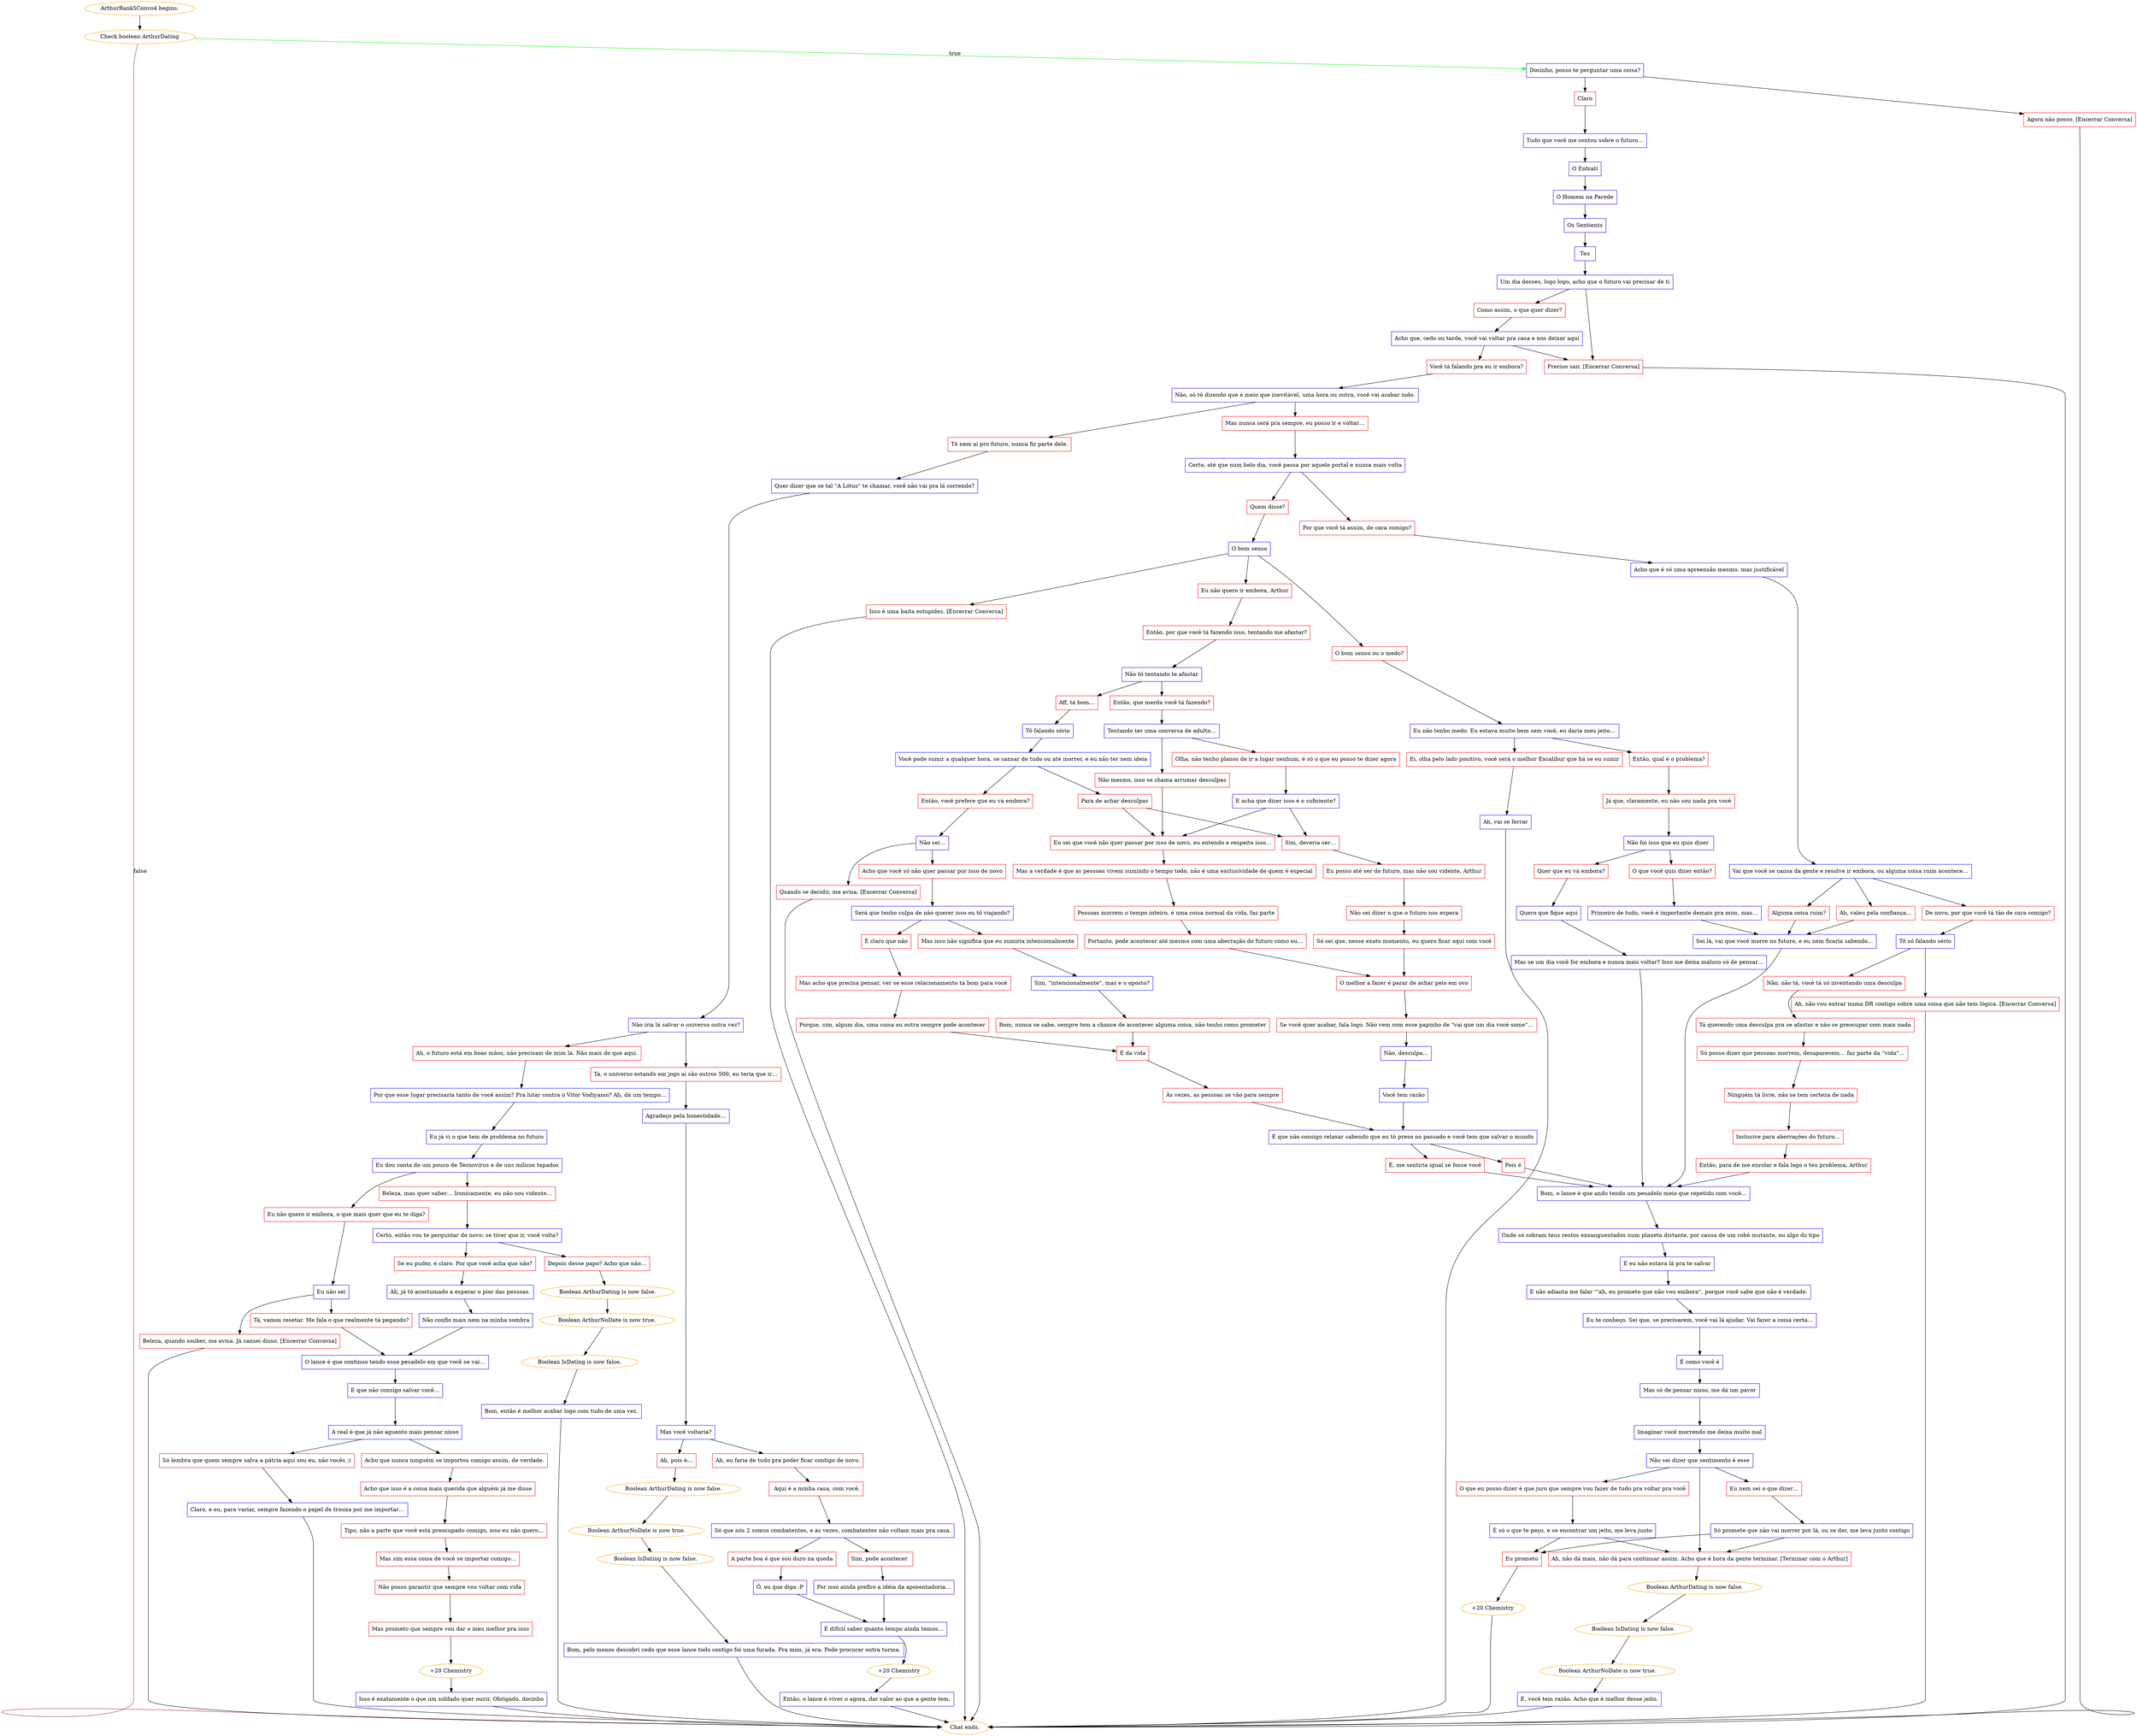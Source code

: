 digraph {
	"ArthurRank5Convo4 begins." [color=orange];
		"ArthurRank5Convo4 begins." -> j2920893703;
	j2920893703 [label="Check boolean ArthurDating",color=orange];
		j2920893703 -> j1880267445 [label=true,color=green];
		j2920893703 -> "Chat ends." [label=false,color=brown];
	j1880267445 [label="Docinho, posso te perguntar uma coisa?",shape=box,color=blue];
		j1880267445 -> j501623994;
		j1880267445 -> j2628060739;
	"Chat ends." [color=orange];
	j501623994 [label="Claro",shape=box,color=red];
		j501623994 -> j2785903397;
	j2628060739 [label="Agora não posso. [Encerrar Conversa]",shape=box,color=red];
		j2628060739 -> "Chat ends.";
	j2785903397 [label="Tudo que você me contou sobre o futuro…",shape=box,color=blue];
		j2785903397 -> j2807932696;
	j2807932696 [label="O Entrati",shape=box,color=blue];
		j2807932696 -> j2896849731;
	j2896849731 [label="O Homem na Parede",shape=box,color=blue];
		j2896849731 -> j2682384349;
	j2682384349 [label="Os Sentients",shape=box,color=blue];
		j2682384349 -> j1474496585;
	j1474496585 [label="Tau",shape=box,color=blue];
		j1474496585 -> j643744961;
	j643744961 [label="Um dia desses, logo logo, acho que o futuro vai precisar de ti",shape=box,color=blue];
		j643744961 -> j2528310188;
		j643744961 -> j1968722899;
	j2528310188 [label="Como assim, o que quer dizer?",shape=box,color=red];
		j2528310188 -> j3949096945;
	j1968722899 [label="Preciso sair. [Encerrar Conversa]",shape=box,color=red];
		j1968722899 -> "Chat ends.";
	j3949096945 [label="Acho que, cedo ou tarde, você vai voltar pra casa e nos deixar aqui",shape=box,color=blue];
		j3949096945 -> j2153422327;
		j3949096945 -> j1968722899;
	j2153422327 [label="Você tá falando pra eu ir embora?",shape=box,color=red];
		j2153422327 -> j3174338749;
	j3174338749 [label="Não, só tô dizendo que é meio que inevitável, uma hora ou outra, você vai acabar indo.",shape=box,color=blue];
		j3174338749 -> j954597141;
		j3174338749 -> j2166626590;
	j954597141 [label="Mas nunca será pra sempre, eu posso ir e voltar…",shape=box,color=red];
		j954597141 -> j1557131416;
	j2166626590 [label="Tô nem aí pro futuro, nunca fiz parte dele.",shape=box,color=red];
		j2166626590 -> j1887478878;
	j1557131416 [label="Certo, até que num belo dia, você passa por aquele portal e nunca mais volta",shape=box,color=blue];
		j1557131416 -> j737078553;
		j1557131416 -> j2616841634;
	j1887478878 [label="Quer dizer que se tal \"A Lótus\" te chamar, você não vai pra lá correndo?",shape=box,color=blue];
		j1887478878 -> j2078550694;
	j737078553 [label="Por que você tá assim, de cara comigo?",shape=box,color=red];
		j737078553 -> j762984119;
	j2616841634 [label="Quem disse?",shape=box,color=red];
		j2616841634 -> j1544050727;
	j2078550694 [label="Não iria lá salvar o universo outra vez?",shape=box,color=blue];
		j2078550694 -> j355970033;
		j2078550694 -> j1151225998;
	j762984119 [label="Acho que é só uma apreensão mesmo, mas justificável",shape=box,color=blue];
		j762984119 -> j2975011600;
	j1544050727 [label="O bom senso",shape=box,color=blue];
		j1544050727 -> j2122173690;
		j1544050727 -> j4018335988;
		j1544050727 -> j2697608572;
	j355970033 [label="Ah, o futuro está em boas mãos, não precisam de mim lá. Não mais do que aqui.",shape=box,color=red];
		j355970033 -> j3684088078;
	j1151225998 [label="Tá, o universo estando em jogo aí são outros 500, eu teria que ir…",shape=box,color=red];
		j1151225998 -> j3127786384;
	j2975011600 [label="Vai que você se cansa da gente e resolve ir embora, ou alguma coisa ruim acontece…",shape=box,color=blue];
		j2975011600 -> j1810820269;
		j2975011600 -> j3632504328;
		j2975011600 -> j3580609920;
	j2122173690 [label="O bom senso ou o medo?",shape=box,color=red];
		j2122173690 -> j670054554;
	j4018335988 [label="Isso é uma baita estupidez. [Encerrar Conversa]",shape=box,color=red];
		j4018335988 -> "Chat ends.";
	j2697608572 [label="Eu não quero ir embora, Arthur",shape=box,color=red];
		j2697608572 -> j4012530388;
	j3684088078 [label="Por que esse lugar precisaria tanto de você assim? Pra lutar contra o Vitor Vodiyanoi? Ah, dá um tempo…",shape=box,color=blue];
		j3684088078 -> j1292005712;
	j3127786384 [label="Agradeço pela honestidade…",shape=box,color=blue];
		j3127786384 -> j1073855340;
	j1810820269 [label="Alguma coisa ruim?",shape=box,color=red];
		j1810820269 -> j529849079;
	j3632504328 [label="Ah, valeu pela confiança…",shape=box,color=red];
		j3632504328 -> j529849079;
	j3580609920 [label="De novo, por que você tá tão de cara comigo?",shape=box,color=red];
		j3580609920 -> j1924843293;
	j670054554 [label="Eu não tenho medo. Eu estava muito bem sem você, eu daria meu jeito…",shape=box,color=blue];
		j670054554 -> j3753547786;
		j670054554 -> j2980707748;
	j4012530388 [label="Então, por que você tá fazendo isso, tentando me afastar?",shape=box,color=red];
		j4012530388 -> j3183140506;
	j1292005712 [label="Eu já vi o que tem de problema no futuro",shape=box,color=blue];
		j1292005712 -> j1724320667;
	j1073855340 [label="Mas você voltaria?",shape=box,color=blue];
		j1073855340 -> j1441725062;
		j1073855340 -> j1607715979;
	j529849079 [label="Sei lá, vai que você morre no futuro, e eu nem ficaria sabendo…",shape=box,color=blue];
		j529849079 -> j2417085795;
	j1924843293 [label="Tô só falando sério",shape=box,color=blue];
		j1924843293 -> j3703073116;
		j1924843293 -> j949242917;
	j3753547786 [label="Então, qual é o problema?",shape=box,color=red];
		j3753547786 -> j3844132703;
	j2980707748 [label="Ei, olha pelo lado positivo, você será o melhor Excalibur que há se eu sumir",shape=box,color=red];
		j2980707748 -> j1074774420;
	j3183140506 [label="Não tô tentando te afastar",shape=box,color=blue];
		j3183140506 -> j1444027552;
		j3183140506 -> j1004962089;
	j1724320667 [label="Eu dou conta de um pouco de Tecnovírus e de uns milicos tapados",shape=box,color=blue];
		j1724320667 -> j1052995967;
		j1724320667 -> j3525996827;
	j1441725062 [label="Ah, eu faria de tudo pra poder ficar contigo de novo.",shape=box,color=red];
		j1441725062 -> j2559851707;
	j1607715979 [label="Ah, pois é…",shape=box,color=red];
		j1607715979 -> j803436332;
	j2417085795 [label="Bom, o lance é que ando tendo um pesadelo meio que repetido com você…",shape=box,color=blue];
		j2417085795 -> j1416384522;
	j3703073116 [label="Não, não tá, você tá só inventando uma desculpa",shape=box,color=red];
		j3703073116 -> j1252766369;
	j949242917 [label="Ah, não vou entrar numa DR contigo sobre uma coisa que não tem lógica. [Encerrar Conversa]",shape=box,color=red];
		j949242917 -> "Chat ends.";
	j3844132703 [label="Já que, claramente, eu não sou nada pra você",shape=box,color=red];
		j3844132703 -> j1954377470;
	j1074774420 [label="Ah, vai se ferrar",shape=box,color=blue];
		j1074774420 -> "Chat ends.";
	j1444027552 [label="Aff, tá bom…",shape=box,color=red];
		j1444027552 -> j1153265505;
	j1004962089 [label="Então, que merda você tá fazendo?",shape=box,color=red];
		j1004962089 -> j1689349432;
	j1052995967 [label="Beleza, mas quer saber… Ironicamente, eu não sou vidente…",shape=box,color=red];
		j1052995967 -> j211399137;
	j3525996827 [label="Eu não quero ir embora, o que mais quer que eu te diga?",shape=box,color=red];
		j3525996827 -> j1369776854;
	j2559851707 [label=" Aqui é a minha casa, com você.",shape=box,color=red];
		j2559851707 -> j569168163;
	j803436332 [label="Boolean ArthurDating is now false.",color=orange];
		j803436332 -> j3709708566;
	j1416384522 [label="Onde só sobram teus restos ensanguentados num planeta distante, por causa de um robô mutante, ou algo do tipo",shape=box,color=blue];
		j1416384522 -> j323103946;
	j1252766369 [label="Tá querendo uma desculpa pra se afastar e não se preocupar com mais nada",shape=box,color=red];
		j1252766369 -> j1367843703;
	j1954377470 [label="Não foi isso que eu quis dizer ",shape=box,color=blue];
		j1954377470 -> j72326124;
		j1954377470 -> j2705521648;
	j1153265505 [label="Tô falando sério",shape=box,color=blue];
		j1153265505 -> j1918511397;
	j1689349432 [label="Tentando ter uma conversa de adulto…",shape=box,color=blue];
		j1689349432 -> j285779675;
		j1689349432 -> j4165584246;
	j211399137 [label="Certo, então vou te perguntar de novo: se tiver que ir, você volta?",shape=box,color=blue];
		j211399137 -> j3682973940;
		j211399137 -> j2483567815;
	j1369776854 [label="Eu não sei",shape=box,color=blue];
		j1369776854 -> j3187902794;
		j1369776854 -> j713376580;
	j569168163 [label="Só que nós 2 somos combatentes, e às vezes, combatentes não voltam mais pra casa.",shape=box,color=blue];
		j569168163 -> j3344394628;
		j569168163 -> j3203472696;
	j3709708566 [label="Boolean ArthurNoDate is now true.",color=orange];
		j3709708566 -> j498083443;
	j323103946 [label="E eu não estava lá pra te salvar",shape=box,color=blue];
		j323103946 -> j2928570699;
	j1367843703 [label="Só posso dizer que pessoas morrem, desaparecem… faz parte da ''vida\"…",shape=box,color=red];
		j1367843703 -> j3619250440;
	j72326124 [label="Quer que eu vá embora?",shape=box,color=red];
		j72326124 -> j2589413194;
	j2705521648 [label="O que você quis dizer então?",shape=box,color=red];
		j2705521648 -> j3372826985;
	j1918511397 [label="Você pode sumir a qualquer hora, se cansar de tudo ou até morrer, e eu não ter nem ideia",shape=box,color=blue];
		j1918511397 -> j912794048;
		j1918511397 -> j190262193;
	j285779675 [label="Não mesmo, isso se chama arrumar desculpas",shape=box,color=red];
		j285779675 -> j2785535519;
	j4165584246 [label="Olha, não tenho planos de ir a lugar nenhum, é só o que eu posso te dizer agora",shape=box,color=red];
		j4165584246 -> j1851004483;
	j3682973940 [label="Depois desse papo? Acho que não…",shape=box,color=red];
		j3682973940 -> j2788621714;
	j2483567815 [label="Se eu puder, é claro. Por que você acha que não?",shape=box,color=red];
		j2483567815 -> j1797670631;
	j3187902794 [label="Tá, vamos resetar. Me fala o que realmente tá pegando?",shape=box,color=red];
		j3187902794 -> j33120094;
	j713376580 [label="Beleza, quando souber, me avisa. Já cansei disso. [Encerrar Conversa]",shape=box,color=red];
		j713376580 -> "Chat ends.";
	j3344394628 [label="Sim, pode acontecer ",shape=box,color=red];
		j3344394628 -> j2255075028;
	j3203472696 [label="A parte boa é que sou duro na queda",shape=box,color=red];
		j3203472696 -> j2736037536;
	j498083443 [label="Boolean IsDating is now false.",color=orange];
		j498083443 -> j1227220548;
	j2928570699 [label="E não adianta me falar '''ah, eu prometo que não vou embora'', porque você sabe que não é verdade.",shape=box,color=blue];
		j2928570699 -> j2549980511;
	j3619250440 [label="Ninguém tá livre, não se tem certeza de nada",shape=box,color=red];
		j3619250440 -> j1159237513;
	j2589413194 [label="Quero que fique aqui",shape=box,color=blue];
		j2589413194 -> j1820659557;
	j3372826985 [label="Primeiro de tudo, você é importante demais pra mim, mas…",shape=box,color=blue];
		j3372826985 -> j529849079;
	j912794048 [label="Para de achar desculpas",shape=box,color=red];
		j912794048 -> j3667261235;
		j912794048 -> j2785535519;
	j190262193 [label="Então, você prefere que eu vá embora?",shape=box,color=red];
		j190262193 -> j1261589826;
	j2785535519 [label="Eu sei que você não quer passar por isso de novo, eu entendo e respeito isso…",shape=box,color=red];
		j2785535519 -> j1727244687;
	j1851004483 [label="E acha que dizer isso é o suficiente?",shape=box,color=blue];
		j1851004483 -> j3667261235;
		j1851004483 -> j2785535519;
	j2788621714 [label="Boolean ArthurDating is now false.",color=orange];
		j2788621714 -> j696604476;
	j1797670631 [label="Ah, já tô acostumado a esperar o pior das pessoas.",shape=box,color=blue];
		j1797670631 -> j4169087328;
	j33120094 [label="O lance é que continuo tendo esse pesadelo em que você se vai…",shape=box,color=blue];
		j33120094 -> j2998559552;
	j2255075028 [label="Por isso ainda prefiro a idéia da aposentadoria…",shape=box,color=blue];
		j2255075028 -> j1838369443;
	j2736037536 [label="Ô, eu que diga :P",shape=box,color=blue];
		j2736037536 -> j1838369443;
	j1227220548 [label="Bom, pelo menos descobri cedo que esse lance todo contigo foi uma furada. Pra mim, já era. Pode procurar outra turma.",shape=box,color=blue];
		j1227220548 -> "Chat ends.";
	j2549980511 [label="Eu te conheço. Sei que, se precisarem, você vai lá ajudar. Vai fazer a coisa certa…",shape=box,color=blue];
		j2549980511 -> j2637024802;
	j1159237513 [label="Inclusive para aberrações do futuro…",shape=box,color=red];
		j1159237513 -> j1020422234;
	j1820659557 [label="Mas se um dia você for embora e nunca mais voltar? Isso me deixa maluco só de pensar…",shape=box,color=blue];
		j1820659557 -> j2417085795;
	j3667261235 [label="Sim, deveria ser…",shape=box,color=red];
		j3667261235 -> j1181839777;
	j1261589826 [label="Não sei…",shape=box,color=blue];
		j1261589826 -> j2021769519;
		j1261589826 -> j1806465874;
	j1727244687 [label="Mas a verdade é que as pessoas vivem sumindo o tempo todo, não é uma exclusividade de quem é especial",shape=box,color=red];
		j1727244687 -> j4194255051;
	j696604476 [label="Boolean ArthurNoDate is now true.",color=orange];
		j696604476 -> j2324825022;
	j4169087328 [label="Não confio mais nem na minha sombra",shape=box,color=blue];
		j4169087328 -> j33120094;
	j2998559552 [label="E que não consigo salvar você…",shape=box,color=blue];
		j2998559552 -> j2035684383;
	j1838369443 [label="É difícil saber quanto tempo ainda temos…",shape=box,color=blue];
		j1838369443 -> j1693302026;
	j2637024802 [label="É como você é",shape=box,color=blue];
		j2637024802 -> j200322783;
	j1020422234 [label="Então, para de me enrolar e fala logo o teu problema, Arthur",shape=box,color=red];
		j1020422234 -> j2417085795;
	j1181839777 [label="Eu posso até ser do futuro, mas não sou vidente, Arthur",shape=box,color=red];
		j1181839777 -> j2135815559;
	j2021769519 [label="Acho que você só não quer passar por isso de novo",shape=box,color=red];
		j2021769519 -> j870682710;
	j1806465874 [label="Quando se decidir, me avisa. [Encerrar Conversa]",shape=box,color=red];
		j1806465874 -> "Chat ends.";
	j4194255051 [label="Pessoas morrem o tempo inteiro, é uma coisa normal da vida, faz parte",shape=box,color=red];
		j4194255051 -> j76003052;
	j2324825022 [label="Boolean IsDating is now false.",color=orange];
		j2324825022 -> j312628575;
	j2035684383 [label="A real é que já não aguento mais pensar nisso",shape=box,color=blue];
		j2035684383 -> j2072426993;
		j2035684383 -> j4030178206;
	j1693302026 [label="+20 Chemistry",color=orange];
		j1693302026 -> j2099782695;
	j200322783 [label="Mas só de pensar nisso, me dá um pavor",shape=box,color=blue];
		j200322783 -> j1817606011;
	j2135815559 [label="Não sei dizer o que o futuro nos espera",shape=box,color=red];
		j2135815559 -> j1780885024;
	j870682710 [label="Será que tenho culpa de não querer isso ou tô viajando?",shape=box,color=blue];
		j870682710 -> j3953389196;
		j870682710 -> j3786121971;
	j76003052 [label="Portanto, pode acontecer até mesmo com uma aberração do futuro como eu…",shape=box,color=red];
		j76003052 -> j3544003598;
	j312628575 [label="Bom, então é melhor acabar logo com tudo de uma vez.",shape=box,color=blue];
		j312628575 -> "Chat ends.";
	j2072426993 [label="Acho que nunca ninguém se importou comigo assim, de verdade.",shape=box,color=red];
		j2072426993 -> j2029785195;
	j4030178206 [label="Só lembra que quem sempre salva a pátria aqui sou eu, não vocês ;)",shape=box,color=red];
		j4030178206 -> j3208580222;
	j2099782695 [label="Então, o lance é viver o agora, dar valor ao que a gente tem.",shape=box,color=blue];
		j2099782695 -> "Chat ends.";
	j1817606011 [label="Imaginar você morrendo me deixa muito mal",shape=box,color=blue];
		j1817606011 -> j3152974234;
	j1780885024 [label="Só sei que, nesse exato momento, eu quero ficar aqui com você",shape=box,color=red];
		j1780885024 -> j3544003598;
	j3953389196 [label="É claro que não",shape=box,color=red];
		j3953389196 -> j262655296;
	j3786121971 [label="Mas isso não significa que eu sumiria intencionalmente",shape=box,color=red];
		j3786121971 -> j3432060028;
	j3544003598 [label="O melhor a fazer é parar de achar pelo em ovo",shape=box,color=red];
		j3544003598 -> j1610405378;
	j2029785195 [label="Acho que isso é a coisa mais querida que alguém já me disse",shape=box,color=red];
		j2029785195 -> j1302892826;
	j3208580222 [label="Claro, e eu, para variar, sempre fazendo o papel de trouxa por me importar…",shape=box,color=blue];
		j3208580222 -> "Chat ends.";
	j3152974234 [label="Não sei dizer que sentimento é esse",shape=box,color=blue];
		j3152974234 -> j2791507673;
		j3152974234 -> j4095601262;
		j3152974234 -> j946968532;
	j262655296 [label="Mas acho que precisa pensar, ver se esse relacionamento tá bom para você",shape=box,color=red];
		j262655296 -> j2065200004;
	j3432060028 [label="Sim, \"intencionalmente\", mas e o oposto?",shape=box,color=blue];
		j3432060028 -> j1197943904;
	j1610405378 [label="Se você quer acabar, fala logo. Não vem com esse papinho de \"vai que um dia você some\"…",shape=box,color=red];
		j1610405378 -> j3219190706;
	j1302892826 [label="Tipo, não a parte que você está preocupado comigo, isso eu não quero…",shape=box,color=red];
		j1302892826 -> j961812147;
	j2791507673 [label="O que eu posso dizer é que juro que sempre vou fazer de tudo pra voltar pra você",shape=box,color=red];
		j2791507673 -> j3258013814;
	j4095601262 [label="Eu nem sei o que dizer…",shape=box,color=red];
		j4095601262 -> j922271792;
	j946968532 [label="Ah, não dá mais, não dá para continuar assim. Acho que é hora da gente terminar. [Terminar com o Arthur]",shape=box,color=red];
		j946968532 -> j3684605559;
	j2065200004 [label="Porque, sim, algum dia, uma coisa ou outra sempre pode acontecer",shape=box,color=red];
		j2065200004 -> j3937988145;
	j1197943904 [label="Bom, nunca se sabe, sempre tem a chance de acontecer alguma coisa, não tenho como prometer",shape=box,color=red];
		j1197943904 -> j3937988145;
	j3219190706 [label="Não, desculpa…",shape=box,color=blue];
		j3219190706 -> j3195238950;
	j961812147 [label="Mas sim essa coisa de você se importar comigo…",shape=box,color=red];
		j961812147 -> j1749127455;
	j3258013814 [label="É só o que te peço, e se encontrar um jeito, me leva junto",shape=box,color=blue];
		j3258013814 -> j1051692907;
		j3258013814 -> j946968532;
	j922271792 [label="Só promete que não vai morrer por lá, ou se der, me leva junto contigo",shape=box,color=blue];
		j922271792 -> j1051692907;
		j922271792 -> j946968532;
	j3684605559 [label="Boolean ArthurDating is now false.",color=orange];
		j3684605559 -> j1984322397;
	j3937988145 [label="É da vida",shape=box,color=red];
		j3937988145 -> j1854094541;
	j3195238950 [label="Você tem razão",shape=box,color=blue];
		j3195238950 -> j2023504050;
	j1749127455 [label="Não posso garantir que sempre vou voltar com vida",shape=box,color=red];
		j1749127455 -> j3252240405;
	j1051692907 [label="Eu prometo",shape=box,color=red];
		j1051692907 -> j367054140;
	j1984322397 [label="Boolean IsDating is now false.",color=orange];
		j1984322397 -> j2490781818;
	j1854094541 [label="Às vezes, as pessoas se vão para sempre",shape=box,color=red];
		j1854094541 -> j2023504050;
	j2023504050 [label="É que não consigo relaxar sabendo que eu tô preso no passado e você tem que salvar o mundo",shape=box,color=blue];
		j2023504050 -> j3169480803;
		j2023504050 -> j521554352;
	j3252240405 [label="Mas prometo que sempre vou dar o meu melhor pra isso",shape=box,color=red];
		j3252240405 -> j2244108548;
	j367054140 [label="+20 Chemistry",color=orange];
		j367054140 -> "Chat ends.";
	j2490781818 [label="Boolean ArthurNoDate is now true.",color=orange];
		j2490781818 -> j1034804687;
	j3169480803 [label="Pois é",shape=box,color=red];
		j3169480803 -> j2417085795;
	j521554352 [label="É, me sentiria igual se fosse você",shape=box,color=red];
		j521554352 -> j2417085795;
	j2244108548 [label="+20 Chemistry",color=orange];
		j2244108548 -> j2352864698;
	j1034804687 [label="É, você tem razão. Acho que é melhor desse jeito.",shape=box,color=blue];
		j1034804687 -> "Chat ends.";
	j2352864698 [label="Isso é exatamente o que um soldado quer ouvir. Obrigado, docinho",shape=box,color=blue];
		j2352864698 -> "Chat ends.";
}